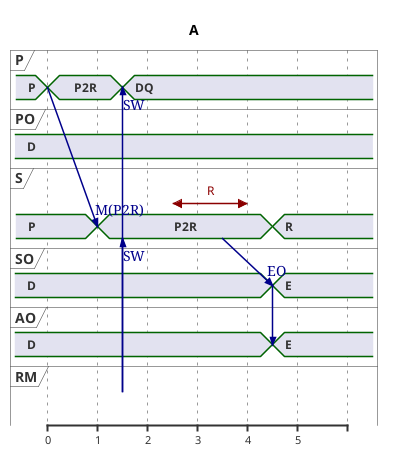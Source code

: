 {
  "sha1": "bk92fnlz8wqoohuifdxgl8ykxdjkgxf",
  "insertion": {
    "when": "2024-05-30T20:48:22.106Z",
    "user": "plantuml@gmail.com"
  }
}
@startuml
title A
concise "P" as p
concise "PO" as po
concise "S" as s
concise "SO" as so
concise "AO" as ao
concise "RM" as rm
 
p is P
s is P
po is D
so is D
ao is D
 
@0
p is P2R
p -> s@+1 : M(P2R)
 
@+1
s is P2R
 
@+0.5
rm -> s : SW
rm -> p : SW
p is DQ
 
@+0.5
s@2.5 <-> @+1.5 : R
 
@+1.5
s -> so@+1 : EO
 
@+1
so is E
so -> ao
ao is E
s is R
 
@+1
@enduml
